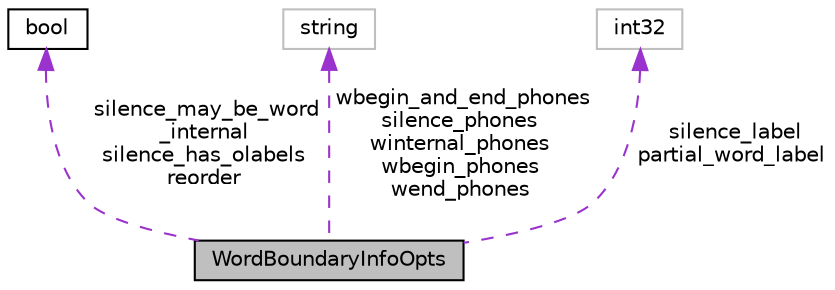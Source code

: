 digraph "WordBoundaryInfoOpts"
{
  edge [fontname="Helvetica",fontsize="10",labelfontname="Helvetica",labelfontsize="10"];
  node [fontname="Helvetica",fontsize="10",shape=record];
  Node1 [label="WordBoundaryInfoOpts",height=0.2,width=0.4,color="black", fillcolor="grey75", style="filled", fontcolor="black"];
  Node2 -> Node1 [dir="back",color="darkorchid3",fontsize="10",style="dashed",label=" silence_may_be_word\l_internal\nsilence_has_olabels\nreorder" ,fontname="Helvetica"];
  Node2 [label="bool",height=0.2,width=0.4,color="black", fillcolor="white", style="filled",URL="$classbool.html"];
  Node3 -> Node1 [dir="back",color="darkorchid3",fontsize="10",style="dashed",label=" wbegin_and_end_phones\nsilence_phones\nwinternal_phones\nwbegin_phones\nwend_phones" ,fontname="Helvetica"];
  Node3 [label="string",height=0.2,width=0.4,color="grey75", fillcolor="white", style="filled"];
  Node4 -> Node1 [dir="back",color="darkorchid3",fontsize="10",style="dashed",label=" silence_label\npartial_word_label" ,fontname="Helvetica"];
  Node4 [label="int32",height=0.2,width=0.4,color="grey75", fillcolor="white", style="filled"];
}
